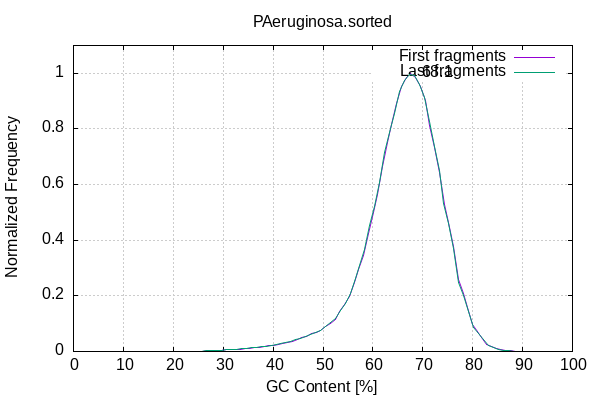 
            set terminal png size 600,400 truecolor
            set output "bam_stats/gc-content.png"
            set grid xtics ytics y2tics back lc rgb "#cccccc"
            set title "PAeruginosa.sorted" noenhanced
            set ylabel "Normalized Frequency"
            set xlabel "GC Content [%]"
            set yrange [0:1.1]
            set label sprintf("%.1f",68.09) at 68.09,1 front offset 1,0
            plot '-' smooth csplines with lines lc 1 title 'First fragments' , '-' smooth csplines with lines lc 2 title 'Last fragments'
        4	0.000000
9	0.000002
11	0.000000
13	0.000002
15	0.000035
16	0.000037
16	0.000043
17	0.000050
18	0.000045
19	0.000040
19	0.000056
20	0.000063
20	0.000066
21	0.000146
22	0.000148
22	0.000308
23	0.000329
23	0.000337
24	0.000619
24	0.000656
25	0.000663
25	0.001204
26	0.001508
26	0.001536
27	0.002247
27	0.002513
28	0.002534
28	0.003261
29	0.003571
29	0.003630
30	0.004696
30	0.005013
31	0.005127
31	0.006322
32	0.006632
32	0.006731
33	0.007691
33	0.008180
34	0.008385
34	0.010558
35	0.011253
35	0.011379
36	0.012986
36	0.013661
37	0.013864
37	0.016099
38	0.017000
38	0.017278
39	0.019865
39	0.021126
40	0.021381
40	0.024208
41	0.025561
41	0.025853
42	0.029361
42	0.030873
43	0.030939
43	0.034494
44	0.036391
44	0.036421
45	0.043342
45	0.046920
46	0.046939
46	0.054240
47	0.057823
47	0.057839
48	0.065412
49	0.069899
50	0.081370
51	0.088174
51	0.103078
52	0.103122
52	0.112660
53	0.132646
53	0.132692
54	0.147199
54	0.176513
55	0.176672
55	0.196870
56	0.235848
56	0.236104
57	0.263225
57	0.312207
58	0.317519
58	0.353756
59	0.413431
59	0.419790
60	0.460328
60	0.536398
61	0.544427
61	0.588513
62	0.669822
62	0.677555
63	0.722692
63	0.800343
64	0.807641
64	0.848091
65	0.906615
65	0.911951
66	0.942568
66	0.982637
67	0.985844
67	0.996260
68	1.000000
68	0.999136
69	0.987329
69	0.952621
70	0.948282
70	0.916345
71	0.854060
71	0.851928
72	0.799328
72	0.716331
73	0.711978
73	0.649862
74	0.557477
74	0.553306
75	0.544284
75	0.407591
76	0.403368
76	0.394916
77	0.269756
77	0.265484
78	0.258280
78	0.164070
79	0.161380
79	0.156698
80	0.094528
80	0.094274
81	0.088955
81	0.049092
82	0.048920
82	0.046272
83	0.022675
83	0.022573
84	0.021145
84	0.010613
85	0.010603
85	0.010316
86	0.004630
86	0.004623
87	0.004473
87	0.001922
88	0.001918
88	0.001859
89	0.000800
89	0.000797
90	0.000784
90	0.000400
91	0.000398
91	0.000391
92	0.000181
92	0.000177
93	0.000169
93	0.000092
94	0.000083
94	0.000077
95	0.000042
95	0.000033
96	0.000024
97	0.000005
98	0.000014
end
0	0.000000
2	0.000003
6	0.000000
11	0.000002
12	0.000000
13	0.000002
13	0.000016
14	0.000014
15	0.000047
16	0.000049
17	0.000037
18	0.000049
19	0.000054
20	0.000078
20	0.000084
21	0.000179
21	0.000188
22	0.000192
22	0.000322
23	0.000340
23	0.000354
24	0.000636
24	0.000669
25	0.000660
25	0.001165
26	0.001441
26	0.001467
27	0.002292
27	0.002520
28	0.002536
28	0.003266
29	0.003496
29	0.003604
30	0.004611
30	0.005060
31	0.005161
31	0.006678
32	0.007072
32	0.007117
33	0.008197
33	0.008636
34	0.008871
34	0.010603
35	0.011275
35	0.011386
36	0.013334
36	0.014044
37	0.014294
37	0.016332
38	0.017230
38	0.017443
39	0.020085
39	0.021163
40	0.021513
40	0.024311
41	0.025887
41	0.026349
42	0.029967
42	0.031543
43	0.031578
43	0.035514
44	0.037509
44	0.037547
45	0.043370
45	0.046572
46	0.046579
46	0.054163
47	0.057982
47	0.058009
48	0.066152
49	0.070888
50	0.081745
51	0.088951
51	0.105042
52	0.105089
52	0.114361
53	0.134620
53	0.134627
54	0.148825
54	0.178020
55	0.178166
55	0.199249
56	0.239468
56	0.239655
57	0.266131
57	0.314127
58	0.319389
58	0.355559
59	0.414971
59	0.421693
60	0.461268
60	0.536487
61	0.544761
61	0.590047
62	0.673993
62	0.682065
63	0.729161
63	0.803916
64	0.810308
64	0.848545
65	0.908727
65	0.914523
66	0.945214
66	0.983597
67	0.986469
67	0.996492
68	1.000000
68	0.999403
69	0.985598
69	0.950711
70	0.945825
70	0.914885
71	0.854703
71	0.852250
72	0.799505
72	0.714211
73	0.710095
73	0.648805
74	0.557611
74	0.553033
75	0.543897
75	0.406217
76	0.401773
76	0.393182
77	0.268179
77	0.264500
78	0.257185
78	0.163209
79	0.160173
79	0.155749
80	0.092480
80	0.092183
81	0.086948
81	0.047908
82	0.047791
82	0.045232
83	0.022158
83	0.022066
84	0.020488
84	0.009875
85	0.009861
85	0.009589
86	0.004074
86	0.004069
87	0.003945
87	0.001568
88	0.001561
88	0.001517
89	0.000535
90	0.000249
91	0.000247
91	0.000244
92	0.000103
92	0.000105
94	0.000047
95	0.000031
95	0.000033
96	0.000038
96	0.000042
97	0.000044
97	0.000040
98	0.000051
end
